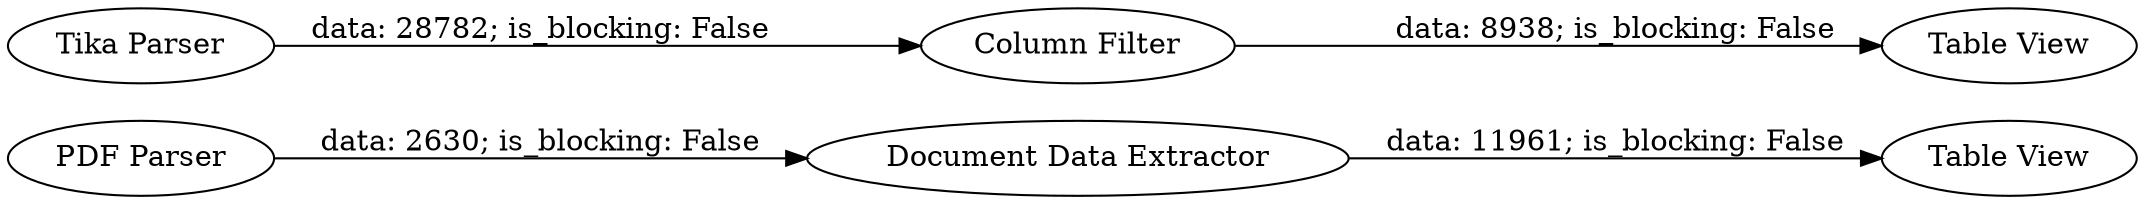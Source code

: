 digraph {
	"-5841148138191139680_1310" [label="Table View"]
	"-5841148138191139680_28" [label="Document Data Extractor"]
	"-5841148138191139680_26" [label="PDF Parser"]
	"-5841148138191139680_1312" [label="Table View"]
	"-5841148138191139680_1311" [label="Column Filter"]
	"-5841148138191139680_1309" [label="Tika Parser"]
	"-5841148138191139680_1311" -> "-5841148138191139680_1312" [label="data: 8938; is_blocking: False"]
	"-5841148138191139680_1309" -> "-5841148138191139680_1311" [label="data: 28782; is_blocking: False"]
	"-5841148138191139680_26" -> "-5841148138191139680_28" [label="data: 2630; is_blocking: False"]
	"-5841148138191139680_28" -> "-5841148138191139680_1310" [label="data: 11961; is_blocking: False"]
	rankdir=LR
}
